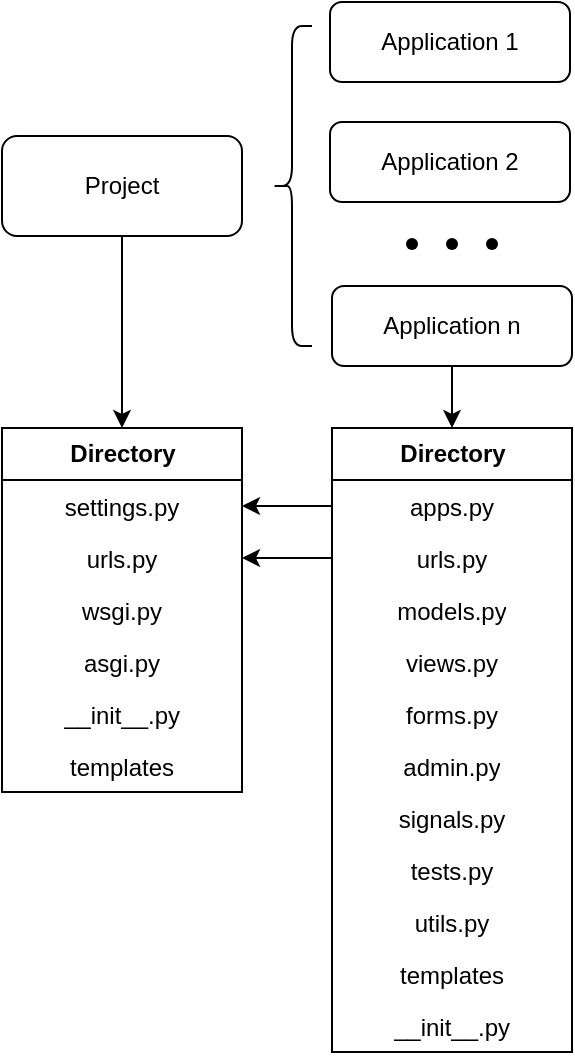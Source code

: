 <mxfile version="24.2.5" type="device">
  <diagram name="第 1 页" id="urDeTJfYUr4FEjcfC0v-">
    <mxGraphModel dx="1111" dy="854" grid="1" gridSize="10" guides="1" tooltips="1" connect="1" arrows="1" fold="1" page="1" pageScale="1" pageWidth="827" pageHeight="1169" math="0" shadow="0">
      <root>
        <mxCell id="0" />
        <mxCell id="1" parent="0" />
        <mxCell id="ry-NeTRRRaXeRN9fFepq-26" style="edgeStyle=orthogonalEdgeStyle;rounded=0;orthogonalLoop=1;jettySize=auto;html=1;exitX=0.5;exitY=1;exitDx=0;exitDy=0;entryX=0.5;entryY=0;entryDx=0;entryDy=0;" edge="1" parent="1" source="ry-NeTRRRaXeRN9fFepq-1" target="ry-NeTRRRaXeRN9fFepq-9">
          <mxGeometry relative="1" as="geometry" />
        </mxCell>
        <mxCell id="ry-NeTRRRaXeRN9fFepq-1" value="Project" style="rounded=1;whiteSpace=wrap;html=1;" vertex="1" parent="1">
          <mxGeometry x="190" y="205" width="120" height="50" as="geometry" />
        </mxCell>
        <mxCell id="ry-NeTRRRaXeRN9fFepq-2" value="Application 1" style="rounded=1;whiteSpace=wrap;html=1;" vertex="1" parent="1">
          <mxGeometry x="354" y="138" width="120" height="40" as="geometry" />
        </mxCell>
        <mxCell id="ry-NeTRRRaXeRN9fFepq-3" value="Application 2" style="rounded=1;whiteSpace=wrap;html=1;" vertex="1" parent="1">
          <mxGeometry x="354" y="198" width="120" height="40" as="geometry" />
        </mxCell>
        <mxCell id="ry-NeTRRRaXeRN9fFepq-27" style="edgeStyle=orthogonalEdgeStyle;rounded=0;orthogonalLoop=1;jettySize=auto;html=1;exitX=0.5;exitY=1;exitDx=0;exitDy=0;entryX=0.5;entryY=0;entryDx=0;entryDy=0;" edge="1" parent="1" source="ry-NeTRRRaXeRN9fFepq-4" target="ry-NeTRRRaXeRN9fFepq-15">
          <mxGeometry relative="1" as="geometry" />
        </mxCell>
        <mxCell id="ry-NeTRRRaXeRN9fFepq-4" value="Application n" style="rounded=1;whiteSpace=wrap;html=1;" vertex="1" parent="1">
          <mxGeometry x="355" y="280" width="120" height="40" as="geometry" />
        </mxCell>
        <mxCell id="ry-NeTRRRaXeRN9fFepq-5" value="" style="shape=curlyBracket;whiteSpace=wrap;html=1;rounded=1;labelPosition=left;verticalLabelPosition=middle;align=right;verticalAlign=middle;" vertex="1" parent="1">
          <mxGeometry x="325" y="150" width="20" height="160" as="geometry" />
        </mxCell>
        <mxCell id="ry-NeTRRRaXeRN9fFepq-6" value="" style="shape=waypoint;sketch=0;fillStyle=solid;size=6;pointerEvents=1;points=[];fillColor=none;resizable=0;rotatable=0;perimeter=centerPerimeter;snapToPoint=1;" vertex="1" parent="1">
          <mxGeometry x="385" y="249" width="20" height="20" as="geometry" />
        </mxCell>
        <mxCell id="ry-NeTRRRaXeRN9fFepq-7" value="" style="shape=waypoint;sketch=0;fillStyle=solid;size=6;pointerEvents=1;points=[];fillColor=none;resizable=0;rotatable=0;perimeter=centerPerimeter;snapToPoint=1;" vertex="1" parent="1">
          <mxGeometry x="405" y="249" width="20" height="20" as="geometry" />
        </mxCell>
        <mxCell id="ry-NeTRRRaXeRN9fFepq-8" value="" style="shape=waypoint;sketch=0;fillStyle=solid;size=6;pointerEvents=1;points=[];fillColor=none;resizable=0;rotatable=0;perimeter=centerPerimeter;snapToPoint=1;" vertex="1" parent="1">
          <mxGeometry x="425" y="249" width="20" height="20" as="geometry" />
        </mxCell>
        <mxCell id="ry-NeTRRRaXeRN9fFepq-9" value="&lt;b&gt;Directory&lt;/b&gt;" style="swimlane;fontStyle=0;childLayout=stackLayout;horizontal=1;startSize=26;fillColor=none;horizontalStack=0;resizeParent=1;resizeParentMax=0;resizeLast=0;collapsible=1;marginBottom=0;html=1;" vertex="1" parent="1">
          <mxGeometry x="190" y="351" width="120" height="182" as="geometry" />
        </mxCell>
        <mxCell id="ry-NeTRRRaXeRN9fFepq-10" value="settings.py" style="text;strokeColor=none;fillColor=none;align=center;verticalAlign=top;spacingLeft=4;spacingRight=4;overflow=hidden;rotatable=0;points=[[0,0.5],[1,0.5]];portConstraint=eastwest;whiteSpace=wrap;html=1;" vertex="1" parent="ry-NeTRRRaXeRN9fFepq-9">
          <mxGeometry y="26" width="120" height="26" as="geometry" />
        </mxCell>
        <mxCell id="ry-NeTRRRaXeRN9fFepq-11" value="urls.py" style="text;strokeColor=none;fillColor=none;align=center;verticalAlign=top;spacingLeft=4;spacingRight=4;overflow=hidden;rotatable=0;points=[[0,0.5],[1,0.5]];portConstraint=eastwest;whiteSpace=wrap;html=1;" vertex="1" parent="ry-NeTRRRaXeRN9fFepq-9">
          <mxGeometry y="52" width="120" height="26" as="geometry" />
        </mxCell>
        <mxCell id="ry-NeTRRRaXeRN9fFepq-12" value="wsgi.py" style="text;strokeColor=none;fillColor=none;align=center;verticalAlign=top;spacingLeft=4;spacingRight=4;overflow=hidden;rotatable=0;points=[[0,0.5],[1,0.5]];portConstraint=eastwest;whiteSpace=wrap;html=1;" vertex="1" parent="ry-NeTRRRaXeRN9fFepq-9">
          <mxGeometry y="78" width="120" height="26" as="geometry" />
        </mxCell>
        <mxCell id="ry-NeTRRRaXeRN9fFepq-35" value="asgi.py" style="text;strokeColor=none;fillColor=none;align=center;verticalAlign=top;spacingLeft=4;spacingRight=4;overflow=hidden;rotatable=0;points=[[0,0.5],[1,0.5]];portConstraint=eastwest;whiteSpace=wrap;html=1;" vertex="1" parent="ry-NeTRRRaXeRN9fFepq-9">
          <mxGeometry y="104" width="120" height="26" as="geometry" />
        </mxCell>
        <mxCell id="ry-NeTRRRaXeRN9fFepq-39" value="__init__.py" style="text;strokeColor=none;fillColor=none;align=center;verticalAlign=top;spacingLeft=4;spacingRight=4;overflow=hidden;rotatable=0;points=[[0,0.5],[1,0.5]];portConstraint=eastwest;whiteSpace=wrap;html=1;" vertex="1" parent="ry-NeTRRRaXeRN9fFepq-9">
          <mxGeometry y="130" width="120" height="26" as="geometry" />
        </mxCell>
        <mxCell id="ry-NeTRRRaXeRN9fFepq-14" value="templates" style="text;strokeColor=none;fillColor=none;align=center;verticalAlign=top;spacingLeft=4;spacingRight=4;overflow=hidden;rotatable=0;points=[[0,0.5],[1,0.5]];portConstraint=eastwest;whiteSpace=wrap;html=1;" vertex="1" parent="ry-NeTRRRaXeRN9fFepq-9">
          <mxGeometry y="156" width="120" height="26" as="geometry" />
        </mxCell>
        <mxCell id="ry-NeTRRRaXeRN9fFepq-15" value="&lt;b&gt;Directory&lt;/b&gt;" style="swimlane;fontStyle=0;childLayout=stackLayout;horizontal=1;startSize=26;fillColor=none;horizontalStack=0;resizeParent=1;resizeParentMax=0;resizeLast=0;collapsible=1;marginBottom=0;html=1;" vertex="1" parent="1">
          <mxGeometry x="355" y="351" width="120" height="312" as="geometry" />
        </mxCell>
        <mxCell id="ry-NeTRRRaXeRN9fFepq-16" value="apps.py" style="text;strokeColor=none;fillColor=none;align=center;verticalAlign=top;spacingLeft=4;spacingRight=4;overflow=hidden;rotatable=0;points=[[0,0.5],[1,0.5]];portConstraint=eastwest;whiteSpace=wrap;html=1;" vertex="1" parent="ry-NeTRRRaXeRN9fFepq-15">
          <mxGeometry y="26" width="120" height="26" as="geometry" />
        </mxCell>
        <mxCell id="ry-NeTRRRaXeRN9fFepq-17" value="urls.py" style="text;strokeColor=none;fillColor=none;align=center;verticalAlign=top;spacingLeft=4;spacingRight=4;overflow=hidden;rotatable=0;points=[[0,0.5],[1,0.5]];portConstraint=eastwest;whiteSpace=wrap;html=1;" vertex="1" parent="ry-NeTRRRaXeRN9fFepq-15">
          <mxGeometry y="52" width="120" height="26" as="geometry" />
        </mxCell>
        <mxCell id="ry-NeTRRRaXeRN9fFepq-18" value="models.py" style="text;strokeColor=none;fillColor=none;align=center;verticalAlign=top;spacingLeft=4;spacingRight=4;overflow=hidden;rotatable=0;points=[[0,0.5],[1,0.5]];portConstraint=eastwest;whiteSpace=wrap;html=1;" vertex="1" parent="ry-NeTRRRaXeRN9fFepq-15">
          <mxGeometry y="78" width="120" height="26" as="geometry" />
        </mxCell>
        <mxCell id="ry-NeTRRRaXeRN9fFepq-19" value="views.py" style="text;strokeColor=none;fillColor=none;align=center;verticalAlign=top;spacingLeft=4;spacingRight=4;overflow=hidden;rotatable=0;points=[[0,0.5],[1,0.5]];portConstraint=eastwest;whiteSpace=wrap;html=1;" vertex="1" parent="ry-NeTRRRaXeRN9fFepq-15">
          <mxGeometry y="104" width="120" height="26" as="geometry" />
        </mxCell>
        <mxCell id="ry-NeTRRRaXeRN9fFepq-21" value="forms.py" style="text;strokeColor=none;fillColor=none;align=center;verticalAlign=top;spacingLeft=4;spacingRight=4;overflow=hidden;rotatable=0;points=[[0,0.5],[1,0.5]];portConstraint=eastwest;whiteSpace=wrap;html=1;" vertex="1" parent="ry-NeTRRRaXeRN9fFepq-15">
          <mxGeometry y="130" width="120" height="26" as="geometry" />
        </mxCell>
        <mxCell id="ry-NeTRRRaXeRN9fFepq-22" value="admin.py" style="text;strokeColor=none;fillColor=none;align=center;verticalAlign=top;spacingLeft=4;spacingRight=4;overflow=hidden;rotatable=0;points=[[0,0.5],[1,0.5]];portConstraint=eastwest;whiteSpace=wrap;html=1;" vertex="1" parent="ry-NeTRRRaXeRN9fFepq-15">
          <mxGeometry y="156" width="120" height="26" as="geometry" />
        </mxCell>
        <mxCell id="ry-NeTRRRaXeRN9fFepq-23" value="signals.py" style="text;strokeColor=none;fillColor=none;align=center;verticalAlign=top;spacingLeft=4;spacingRight=4;overflow=hidden;rotatable=0;points=[[0,0.5],[1,0.5]];portConstraint=eastwest;whiteSpace=wrap;html=1;" vertex="1" parent="ry-NeTRRRaXeRN9fFepq-15">
          <mxGeometry y="182" width="120" height="26" as="geometry" />
        </mxCell>
        <mxCell id="ry-NeTRRRaXeRN9fFepq-24" value="tests&lt;span style=&quot;background-color: initial;&quot;&gt;.py&lt;/span&gt;" style="text;strokeColor=none;fillColor=none;align=center;verticalAlign=top;spacingLeft=4;spacingRight=4;overflow=hidden;rotatable=0;points=[[0,0.5],[1,0.5]];portConstraint=eastwest;whiteSpace=wrap;html=1;" vertex="1" parent="ry-NeTRRRaXeRN9fFepq-15">
          <mxGeometry y="208" width="120" height="26" as="geometry" />
        </mxCell>
        <mxCell id="ry-NeTRRRaXeRN9fFepq-25" value="&lt;span style=&quot;background-color: initial;&quot;&gt;utils.py&lt;/span&gt;" style="text;strokeColor=none;fillColor=none;align=center;verticalAlign=top;spacingLeft=4;spacingRight=4;overflow=hidden;rotatable=0;points=[[0,0.5],[1,0.5]];portConstraint=eastwest;whiteSpace=wrap;html=1;" vertex="1" parent="ry-NeTRRRaXeRN9fFepq-15">
          <mxGeometry y="234" width="120" height="26" as="geometry" />
        </mxCell>
        <mxCell id="ry-NeTRRRaXeRN9fFepq-20" value="templates" style="text;strokeColor=none;fillColor=none;align=center;verticalAlign=top;spacingLeft=4;spacingRight=4;overflow=hidden;rotatable=0;points=[[0,0.5],[1,0.5]];portConstraint=eastwest;whiteSpace=wrap;html=1;" vertex="1" parent="ry-NeTRRRaXeRN9fFepq-15">
          <mxGeometry y="260" width="120" height="26" as="geometry" />
        </mxCell>
        <mxCell id="ry-NeTRRRaXeRN9fFepq-36" value="__init__.py" style="text;strokeColor=none;fillColor=none;align=center;verticalAlign=top;spacingLeft=4;spacingRight=4;overflow=hidden;rotatable=0;points=[[0,0.5],[1,0.5]];portConstraint=eastwest;whiteSpace=wrap;html=1;" vertex="1" parent="ry-NeTRRRaXeRN9fFepq-15">
          <mxGeometry y="286" width="120" height="26" as="geometry" />
        </mxCell>
        <mxCell id="ry-NeTRRRaXeRN9fFepq-37" style="edgeStyle=orthogonalEdgeStyle;rounded=0;orthogonalLoop=1;jettySize=auto;html=1;exitX=0;exitY=0.5;exitDx=0;exitDy=0;entryX=1;entryY=0.5;entryDx=0;entryDy=0;" edge="1" parent="1" source="ry-NeTRRRaXeRN9fFepq-16" target="ry-NeTRRRaXeRN9fFepq-10">
          <mxGeometry relative="1" as="geometry" />
        </mxCell>
        <mxCell id="ry-NeTRRRaXeRN9fFepq-38" value="" style="edgeStyle=orthogonalEdgeStyle;rounded=0;orthogonalLoop=1;jettySize=auto;html=1;entryX=1;entryY=0.5;entryDx=0;entryDy=0;" edge="1" parent="1" source="ry-NeTRRRaXeRN9fFepq-17" target="ry-NeTRRRaXeRN9fFepq-11">
          <mxGeometry relative="1" as="geometry" />
        </mxCell>
      </root>
    </mxGraphModel>
  </diagram>
</mxfile>
